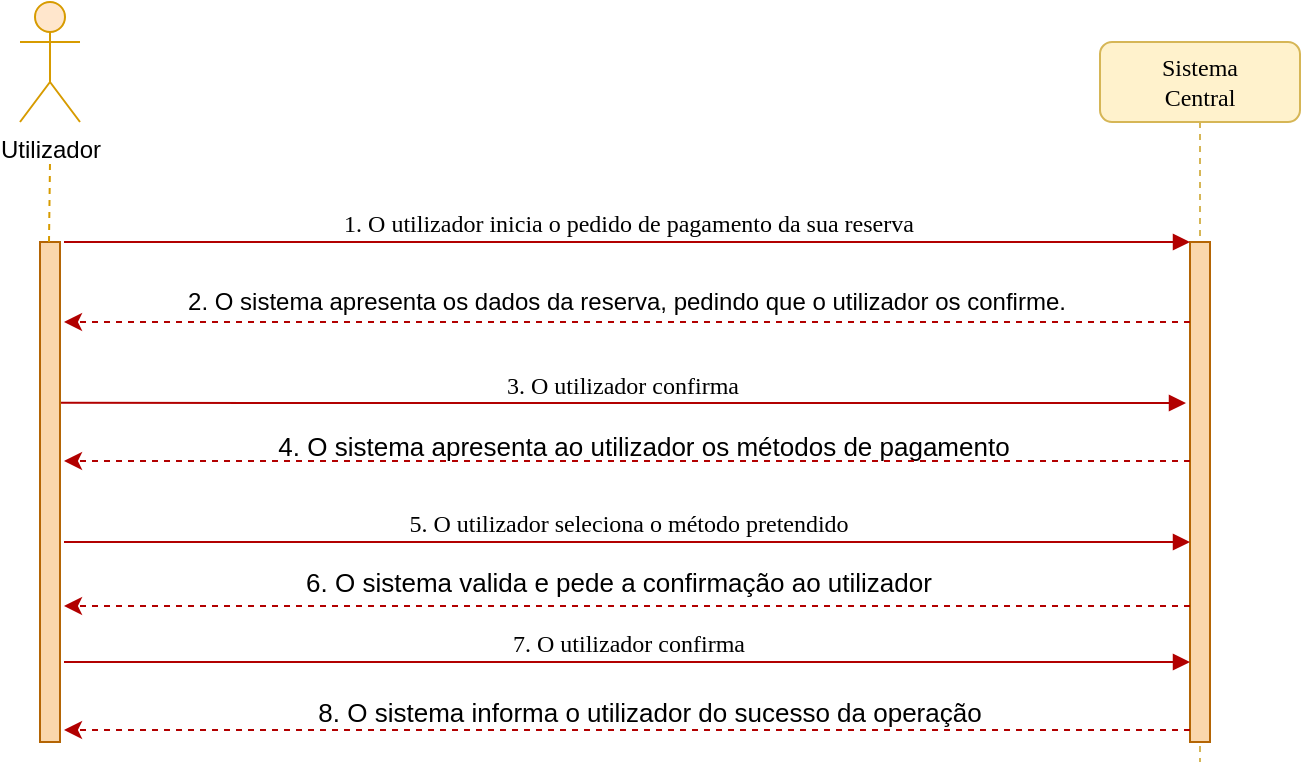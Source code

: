 <mxfile version="14.2.7" type="device"><diagram name="Page-1" id="13e1069c-82ec-6db2-03f1-153e76fe0fe0"><mxGraphModel dx="694" dy="699" grid="1" gridSize="10" guides="1" tooltips="1" connect="1" arrows="1" fold="1" page="1" pageScale="1" pageWidth="1100" pageHeight="850" background="#ffffff" math="0" shadow="0"><root><mxCell id="0"/><mxCell id="1" parent="0"/><mxCell id="7baba1c4bc27f4b0-2" value="Sistema&lt;br&gt;Central" style="shape=umlLifeline;perimeter=lifelinePerimeter;whiteSpace=wrap;html=1;container=1;collapsible=0;recursiveResize=0;outlineConnect=0;rounded=1;shadow=0;comic=0;labelBackgroundColor=none;strokeWidth=1;fontFamily=Verdana;fontSize=12;align=center;fillColor=#fff2cc;strokeColor=#d6b656;" parent="1" vertex="1"><mxGeometry x="650" y="80" width="100" height="360" as="geometry"/></mxCell><mxCell id="7baba1c4bc27f4b0-10" value="" style="html=1;points=[];perimeter=orthogonalPerimeter;rounded=0;shadow=0;comic=0;labelBackgroundColor=none;strokeWidth=1;fontFamily=Verdana;fontSize=12;align=center;fillColor=#fad7ac;strokeColor=#b46504;" parent="7baba1c4bc27f4b0-2" vertex="1"><mxGeometry x="45" y="100" width="10" height="250" as="geometry"/></mxCell><mxCell id="7baba1c4bc27f4b0-11" value="1. O utilizador inicia o pedido de pagamento da sua reserva" style="html=1;verticalAlign=bottom;endArrow=block;entryX=0;entryY=0;labelBackgroundColor=none;fontFamily=Verdana;fontSize=12;edgeStyle=elbowEdgeStyle;elbow=vertical;exitX=1;exitY=0;exitDx=0;exitDy=0;exitPerimeter=0;fillColor=#e51400;strokeColor=#B20000;" parent="1" target="7baba1c4bc27f4b0-10" edge="1"><mxGeometry relative="1" as="geometry"><mxPoint x="132" y="180" as="sourcePoint"/></mxGeometry></mxCell><mxCell id="znJf9reHH-CIJ2gW25GH-6" value="" style="endArrow=classic;html=1;dashed=1;entryX=1.6;entryY=0.227;entryDx=0;entryDy=0;entryPerimeter=0;fillColor=#e51400;strokeColor=#B20000;" parent="1" edge="1"><mxGeometry width="50" height="50" relative="1" as="geometry"><mxPoint x="695" y="220.0" as="sourcePoint"/><mxPoint x="132" y="220.0" as="targetPoint"/></mxGeometry></mxCell><mxCell id="znJf9reHH-CIJ2gW25GH-7" value="&lt;font style=&quot;font-size: 13px&quot;&gt;4. O sistema apresenta ao utilizador os métodos de pagamento&lt;/font&gt;" style="text;html=1;strokeColor=none;fillColor=none;align=center;verticalAlign=middle;whiteSpace=wrap;rounded=0;" parent="1" vertex="1"><mxGeometry x="177" y="272" width="490" height="20" as="geometry"/></mxCell><mxCell id="D6X0hYhpaSF5o8uGeYu3-1" value="" style="endArrow=classic;html=1;dashed=1;entryX=1.6;entryY=0.227;entryDx=0;entryDy=0;entryPerimeter=0;fillColor=#e51400;strokeColor=#B20000;" parent="1" edge="1"><mxGeometry width="50" height="50" relative="1" as="geometry"><mxPoint x="695" y="289.5" as="sourcePoint"/><mxPoint x="132" y="289.5" as="targetPoint"/></mxGeometry></mxCell><mxCell id="D6X0hYhpaSF5o8uGeYu3-2" value="3. O utilizador confirma" style="html=1;verticalAlign=bottom;endArrow=block;entryX=0;entryY=0;labelBackgroundColor=none;fontFamily=Verdana;fontSize=12;edgeStyle=elbowEdgeStyle;elbow=vertical;exitX=1;exitY=0;exitDx=0;exitDy=0;exitPerimeter=0;fillColor=#e51400;strokeColor=#B20000;" parent="1" edge="1"><mxGeometry relative="1" as="geometry"><mxPoint x="130" y="260.43" as="sourcePoint"/><mxPoint x="693" y="260.43" as="targetPoint"/></mxGeometry></mxCell><mxCell id="D6X0hYhpaSF5o8uGeYu3-3" value="2. O sistema apresenta os dados da reserva, pedindo que o utilizador os confirme." style="text;html=1;strokeColor=none;fillColor=none;align=center;verticalAlign=middle;whiteSpace=wrap;rounded=0;" parent="1" vertex="1"><mxGeometry x="160" y="200" width="507" height="20" as="geometry"/></mxCell><mxCell id="EL2TGnSvPZHXGK3PBHy9-2" value="5. O utilizador seleciona o método pretendido" style="html=1;verticalAlign=bottom;endArrow=block;entryX=0;entryY=0;labelBackgroundColor=none;fontFamily=Verdana;fontSize=12;edgeStyle=elbowEdgeStyle;elbow=vertical;exitX=1;exitY=0;exitDx=0;exitDy=0;exitPerimeter=0;fillColor=#e51400;strokeColor=#B20000;" edge="1" parent="1"><mxGeometry relative="1" as="geometry"><mxPoint x="132" y="330" as="sourcePoint"/><mxPoint x="695" y="330.0" as="targetPoint"/></mxGeometry></mxCell><mxCell id="EL2TGnSvPZHXGK3PBHy9-3" value="" style="endArrow=classic;html=1;dashed=1;entryX=1.6;entryY=0.227;entryDx=0;entryDy=0;entryPerimeter=0;fillColor=#e51400;strokeColor=#B20000;" edge="1" parent="1"><mxGeometry width="50" height="50" relative="1" as="geometry"><mxPoint x="695" y="362" as="sourcePoint"/><mxPoint x="132" y="362" as="targetPoint"/></mxGeometry></mxCell><mxCell id="EL2TGnSvPZHXGK3PBHy9-4" value="&lt;font style=&quot;font-size: 12px&quot;&gt;7. O utilizador confirma&lt;/font&gt;" style="html=1;verticalAlign=bottom;endArrow=block;entryX=0;entryY=0;labelBackgroundColor=none;fontFamily=Verdana;fontSize=12;edgeStyle=elbowEdgeStyle;elbow=vertical;exitX=1;exitY=0;exitDx=0;exitDy=0;exitPerimeter=0;fillColor=#e51400;strokeColor=#B20000;" edge="1" parent="1"><mxGeometry relative="1" as="geometry"><mxPoint x="132" y="390" as="sourcePoint"/><mxPoint x="695" y="390.0" as="targetPoint"/></mxGeometry></mxCell><mxCell id="EL2TGnSvPZHXGK3PBHy9-6" value="&lt;font style=&quot;font-size: 13px&quot;&gt;6. O sistema valida e pede a confirmação ao utilizador&lt;/font&gt;" style="text;html=1;strokeColor=none;fillColor=none;align=center;verticalAlign=middle;whiteSpace=wrap;rounded=0;" vertex="1" parent="1"><mxGeometry x="146" y="340" width="527" height="20" as="geometry"/></mxCell><mxCell id="EL2TGnSvPZHXGK3PBHy9-7" value="&lt;font style=&quot;font-size: 13px&quot;&gt;8. O sistema informa o utilizador do sucesso da operação&lt;/font&gt;" style="text;html=1;strokeColor=none;fillColor=none;align=center;verticalAlign=middle;whiteSpace=wrap;rounded=0;" vertex="1" parent="1"><mxGeometry x="180" y="405" width="490" height="20" as="geometry"/></mxCell><mxCell id="EL2TGnSvPZHXGK3PBHy9-9" value="" style="endArrow=classic;html=1;dashed=1;entryX=1.6;entryY=0.227;entryDx=0;entryDy=0;entryPerimeter=0;fillColor=#e51400;strokeColor=#B20000;" edge="1" parent="1"><mxGeometry width="50" height="50" relative="1" as="geometry"><mxPoint x="695" y="424" as="sourcePoint"/><mxPoint x="132" y="424" as="targetPoint"/></mxGeometry></mxCell><mxCell id="EL2TGnSvPZHXGK3PBHy9-10" value="" style="html=1;points=[];perimeter=orthogonalPerimeter;rounded=0;shadow=0;comic=0;labelBackgroundColor=none;strokeWidth=1;fontFamily=Verdana;fontSize=12;align=center;fillColor=#fad7ac;strokeColor=#b46504;" vertex="1" parent="1"><mxGeometry x="120" y="180" width="10" height="250" as="geometry"/></mxCell><mxCell id="EL2TGnSvPZHXGK3PBHy9-11" value="Utilizador" style="shape=umlActor;verticalLabelPosition=bottom;verticalAlign=top;html=1;outlineConnect=0;fillColor=#ffe6cc;strokeColor=#d79b00;" vertex="1" parent="1"><mxGeometry x="110" y="60" width="30" height="60" as="geometry"/></mxCell><mxCell id="EL2TGnSvPZHXGK3PBHy9-12" value="" style="endArrow=none;dashed=1;html=1;fillColor=#ffe6cc;strokeColor=#d79b00;" edge="1" parent="1"><mxGeometry width="50" height="50" relative="1" as="geometry"><mxPoint x="124.5" y="180" as="sourcePoint"/><mxPoint x="125" y="140" as="targetPoint"/></mxGeometry></mxCell></root></mxGraphModel></diagram></mxfile>